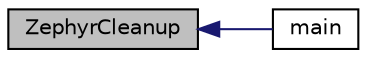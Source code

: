 digraph "ZephyrCleanup"
{
 // INTERACTIVE_SVG=YES
  edge [fontname="Helvetica",fontsize="10",labelfontname="Helvetica",labelfontsize="10"];
  node [fontname="Helvetica",fontsize="10",shape=record];
  rankdir="LR";
  Node237 [label="ZephyrCleanup",height=0.2,width=0.4,color="black", fillcolor="grey75", style="filled", fontcolor="black"];
  Node237 -> Node238 [dir="back",color="midnightblue",fontsize="10",style="solid",fontname="Helvetica"];
  Node238 [label="main",height=0.2,width=0.4,color="black", fillcolor="white", style="filled",URL="$zephyr_8c.html#a0ddf1224851353fc92bfbff6f499fa97"];
}
